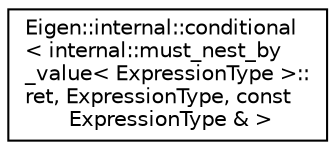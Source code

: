 digraph "Graphical Class Hierarchy"
{
  edge [fontname="Helvetica",fontsize="10",labelfontname="Helvetica",labelfontsize="10"];
  node [fontname="Helvetica",fontsize="10",shape=record];
  rankdir="LR";
  Node1 [label="Eigen::internal::conditional\l\< internal::must_nest_by\l_value\< ExpressionType \>::\lret, ExpressionType, const\l ExpressionType & \>",height=0.2,width=0.4,color="black", fillcolor="white", style="filled",URL="$struct_eigen_1_1internal_1_1conditional.html"];
}
